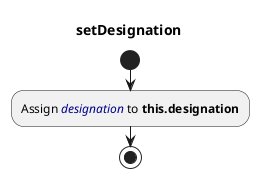 @startuml
title setDesignation
start
:Assign <color:darkblue><i>designation</i></color> to <b>this.designation</b>;
stop
@enduml
